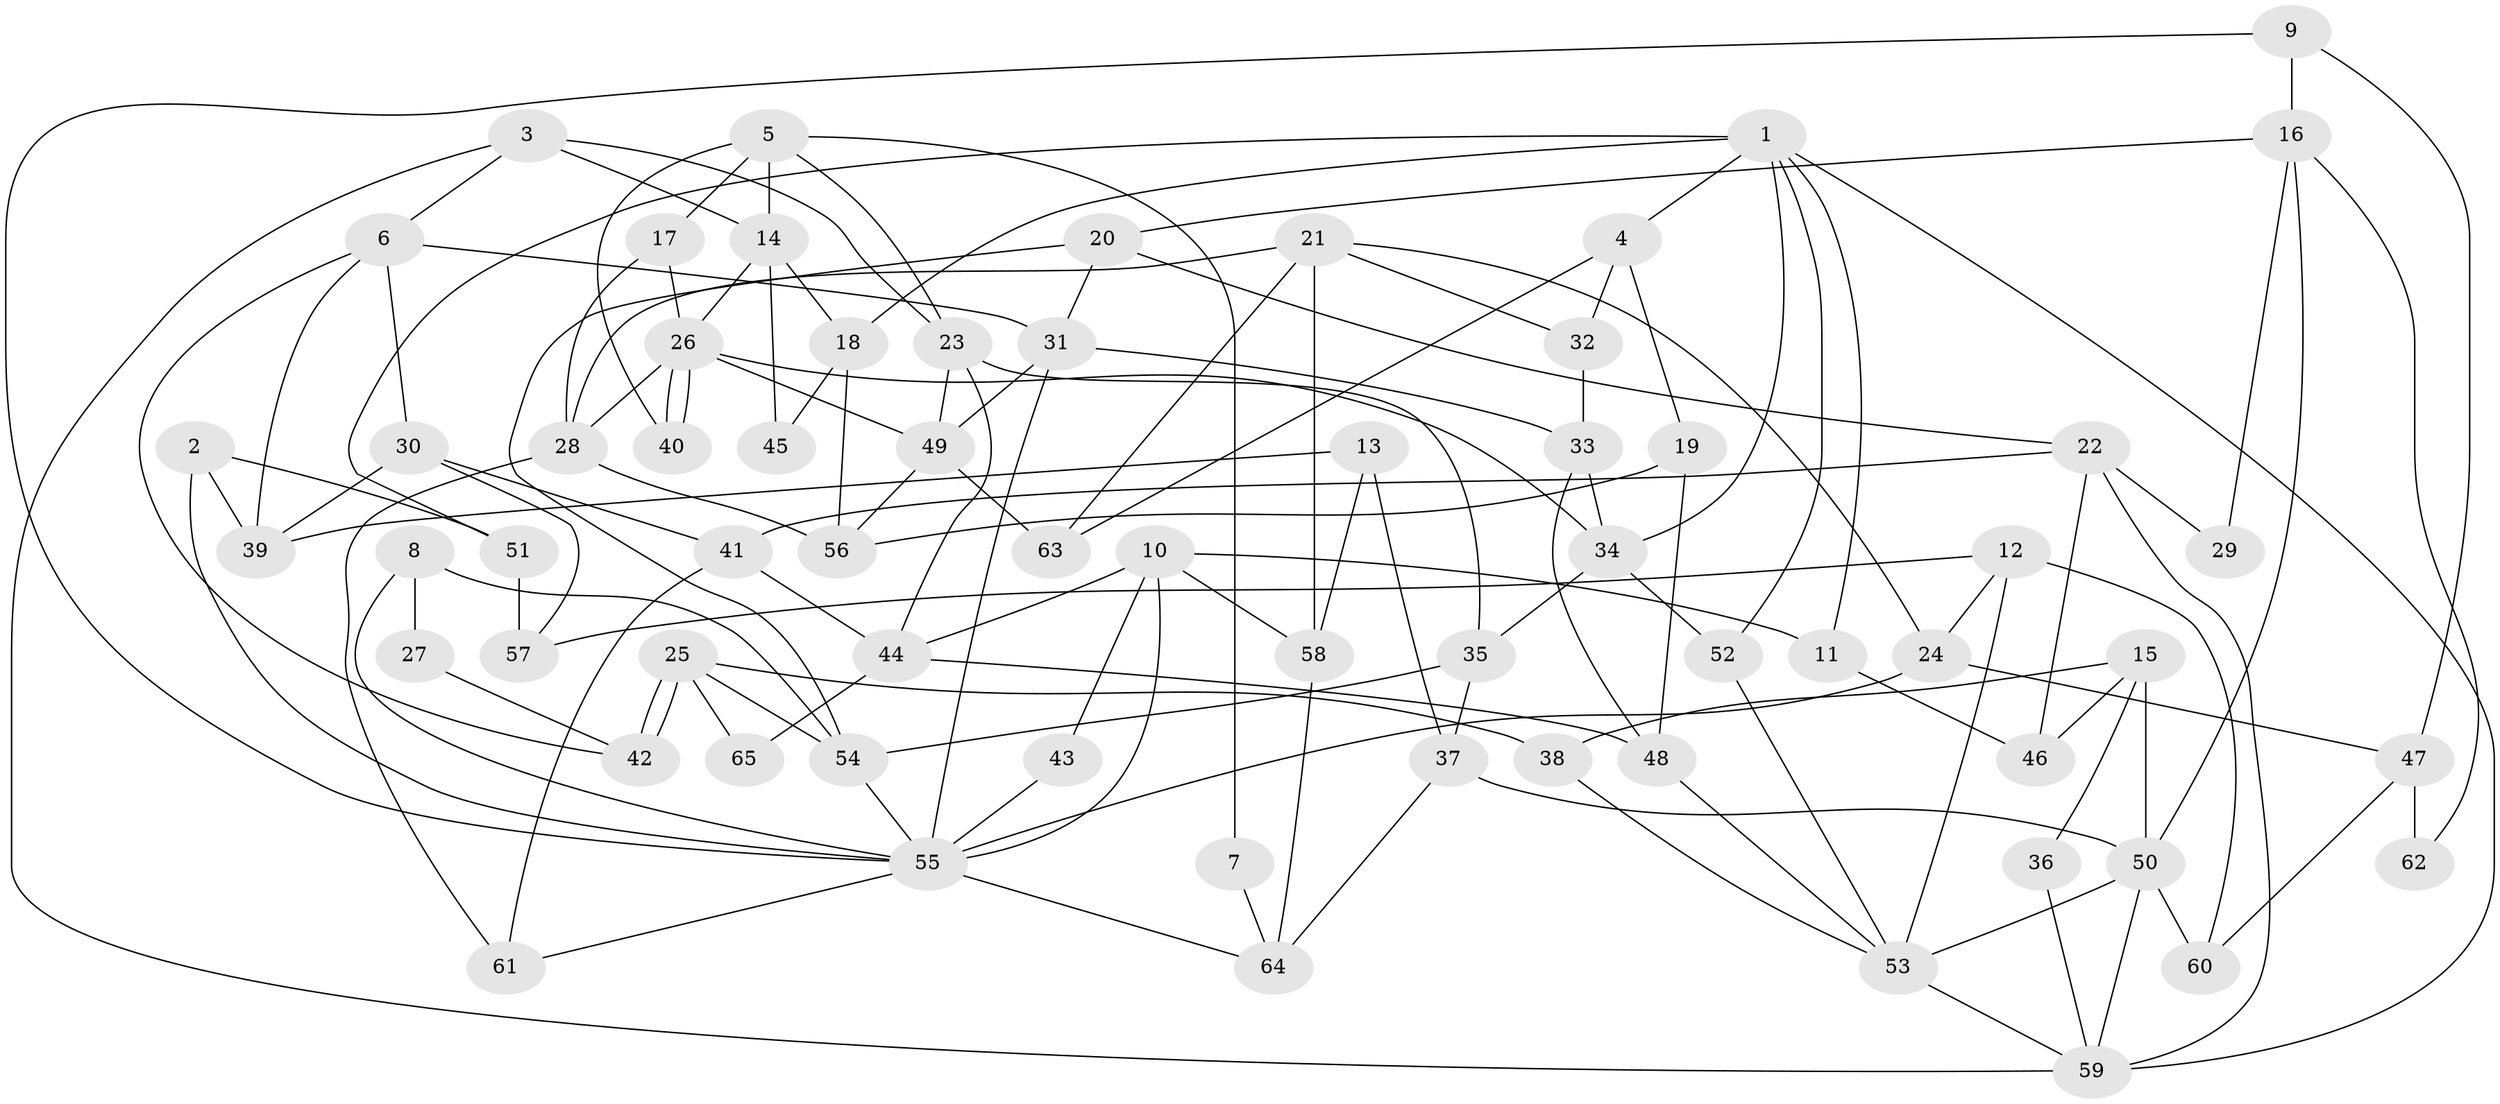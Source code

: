 // Generated by graph-tools (version 1.1) at 2025/50/03/09/25 04:50:33]
// undirected, 65 vertices, 130 edges
graph export_dot {
graph [start="1"]
  node [color=gray90,style=filled];
  1;
  2;
  3;
  4;
  5;
  6;
  7;
  8;
  9;
  10;
  11;
  12;
  13;
  14;
  15;
  16;
  17;
  18;
  19;
  20;
  21;
  22;
  23;
  24;
  25;
  26;
  27;
  28;
  29;
  30;
  31;
  32;
  33;
  34;
  35;
  36;
  37;
  38;
  39;
  40;
  41;
  42;
  43;
  44;
  45;
  46;
  47;
  48;
  49;
  50;
  51;
  52;
  53;
  54;
  55;
  56;
  57;
  58;
  59;
  60;
  61;
  62;
  63;
  64;
  65;
  1 -- 4;
  1 -- 18;
  1 -- 11;
  1 -- 34;
  1 -- 51;
  1 -- 52;
  1 -- 59;
  2 -- 55;
  2 -- 39;
  2 -- 51;
  3 -- 23;
  3 -- 59;
  3 -- 6;
  3 -- 14;
  4 -- 63;
  4 -- 32;
  4 -- 19;
  5 -- 14;
  5 -- 23;
  5 -- 7;
  5 -- 17;
  5 -- 40;
  6 -- 39;
  6 -- 30;
  6 -- 31;
  6 -- 42;
  7 -- 64;
  8 -- 55;
  8 -- 54;
  8 -- 27;
  9 -- 55;
  9 -- 47;
  9 -- 16;
  10 -- 55;
  10 -- 44;
  10 -- 11;
  10 -- 43;
  10 -- 58;
  11 -- 46;
  12 -- 57;
  12 -- 53;
  12 -- 24;
  12 -- 60;
  13 -- 37;
  13 -- 58;
  13 -- 39;
  14 -- 26;
  14 -- 18;
  14 -- 45;
  15 -- 50;
  15 -- 46;
  15 -- 36;
  15 -- 38;
  16 -- 50;
  16 -- 20;
  16 -- 29;
  16 -- 62;
  17 -- 26;
  17 -- 28;
  18 -- 56;
  18 -- 45;
  19 -- 48;
  19 -- 56;
  20 -- 54;
  20 -- 22;
  20 -- 31;
  21 -- 28;
  21 -- 24;
  21 -- 32;
  21 -- 58;
  21 -- 63;
  22 -- 59;
  22 -- 29;
  22 -- 41;
  22 -- 46;
  23 -- 49;
  23 -- 35;
  23 -- 44;
  24 -- 55;
  24 -- 47;
  25 -- 38;
  25 -- 42;
  25 -- 42;
  25 -- 54;
  25 -- 65;
  26 -- 40;
  26 -- 40;
  26 -- 49;
  26 -- 28;
  26 -- 34;
  27 -- 42;
  28 -- 56;
  28 -- 61;
  30 -- 41;
  30 -- 39;
  30 -- 57;
  31 -- 33;
  31 -- 49;
  31 -- 55;
  32 -- 33;
  33 -- 34;
  33 -- 48;
  34 -- 35;
  34 -- 52;
  35 -- 54;
  35 -- 37;
  36 -- 59;
  37 -- 64;
  37 -- 50;
  38 -- 53;
  41 -- 44;
  41 -- 61;
  43 -- 55;
  44 -- 48;
  44 -- 65;
  47 -- 60;
  47 -- 62;
  48 -- 53;
  49 -- 56;
  49 -- 63;
  50 -- 59;
  50 -- 53;
  50 -- 60;
  51 -- 57;
  52 -- 53;
  53 -- 59;
  54 -- 55;
  55 -- 61;
  55 -- 64;
  58 -- 64;
}
